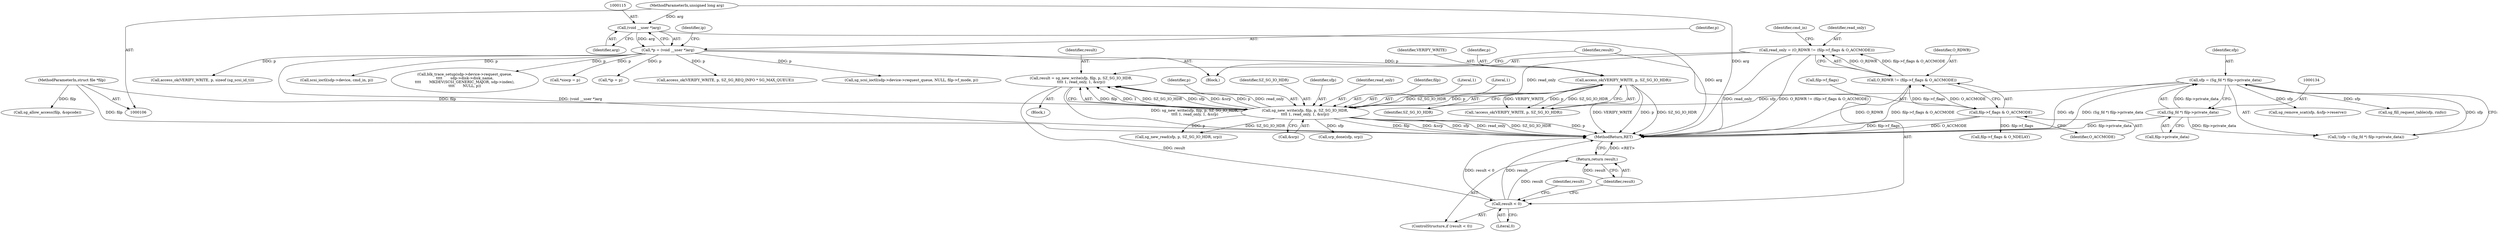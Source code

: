 digraph "0_linux_3e0097499839e0fe3af380410eababe5a47c4cf9_0@API" {
"1000196" [label="(Call,result = sg_new_write(sfp, filp, p, SZ_SG_IO_HDR,\n\t\t\t\t 1, read_only, 1, &srp))"];
"1000198" [label="(Call,sg_new_write(sfp, filp, p, SZ_SG_IO_HDR,\n\t\t\t\t 1, read_only, 1, &srp))"];
"1000131" [label="(Call,sfp = (Sg_fd *) filp->private_data)"];
"1000133" [label="(Call,(Sg_fd *) filp->private_data)"];
"1000107" [label="(MethodParameterIn,struct file *filp)"];
"1000189" [label="(Call,access_ok(VERIFY_WRITE, p, SZ_SG_IO_HDR))"];
"1000112" [label="(Call,*p = (void __user *)arg)"];
"1000114" [label="(Call,(void __user *)arg)"];
"1000109" [label="(MethodParameterIn,unsigned long arg)"];
"1000156" [label="(Call,read_only = (O_RDWR != (filp->f_flags & O_ACCMODE)))"];
"1000158" [label="(Call,O_RDWR != (filp->f_flags & O_ACCMODE))"];
"1000160" [label="(Call,filp->f_flags & O_ACCMODE)"];
"1000209" [label="(Call,result < 0)"];
"1000212" [label="(Return,return result;)"];
"1000209" [label="(Call,result < 0)"];
"1000204" [label="(Identifier,read_only)"];
"1000133" [label="(Call,(Sg_fd *) filp->private_data)"];
"1000190" [label="(Identifier,VERIFY_WRITE)"];
"1000116" [label="(Identifier,arg)"];
"1000161" [label="(Call,filp->f_flags)"];
"1001044" [label="(Call,filp->f_flags & O_NDELAY)"];
"1000906" [label="(Call,*siocp = p)"];
"1000921" [label="(Call,sg_allow_access(filp, &opcode))"];
"1000192" [label="(Identifier,SZ_SG_IO_HDR)"];
"1000156" [label="(Call,read_only = (O_RDWR != (filp->f_flags & O_ACCMODE)))"];
"1000114" [label="(Call,(void __user *)arg)"];
"1000200" [label="(Identifier,filp)"];
"1000118" [label="(Call,*ip = p)"];
"1000210" [label="(Identifier,result)"];
"1000203" [label="(Literal,1)"];
"1000807" [label="(Call,access_ok(VERIFY_WRITE, p, SZ_SG_REQ_INFO * SG_MAX_QUEUE))"];
"1000929" [label="(Call,sg_scsi_ioctl(sdp->device->request_queue, NULL, filp->f_mode, p))"];
"1000166" [label="(Identifier,cmd_in)"];
"1000212" [label="(Return,return result;)"];
"1000119" [label="(Identifier,ip)"];
"1000164" [label="(Identifier,O_ACCMODE)"];
"1000159" [label="(Identifier,O_RDWR)"];
"1000198" [label="(Call,sg_new_write(sfp, filp, p, SZ_SG_IO_HDR,\n\t\t\t\t 1, read_only, 1, &srp))"];
"1000191" [label="(Identifier,p)"];
"1000110" [label="(Block,)"];
"1001060" [label="(MethodReturn,RET)"];
"1000211" [label="(Literal,0)"];
"1000157" [label="(Identifier,read_only)"];
"1000197" [label="(Identifier,result)"];
"1000130" [label="(Call,!(sfp = (Sg_fd *) filp->private_data))"];
"1000205" [label="(Literal,1)"];
"1000201" [label="(Identifier,p)"];
"1000666" [label="(Call,sg_remove_scat(sfp, &sfp->reserve))"];
"1000189" [label="(Call,access_ok(VERIFY_WRITE, p, SZ_SG_IO_HDR))"];
"1000213" [label="(Identifier,result)"];
"1000107" [label="(MethodParameterIn,struct file *filp)"];
"1000135" [label="(Call,filp->private_data)"];
"1000112" [label="(Call,*p = (void __user *)arg)"];
"1000221" [label="(Call,srp_done(sfp, srp))"];
"1000260" [label="(Call,sg_new_read(sfp, p, SZ_SG_IO_HDR, srp))"];
"1000215" [label="(Identifier,result)"];
"1000206" [label="(Call,&srp)"];
"1000196" [label="(Call,result = sg_new_write(sfp, filp, p, SZ_SG_IO_HDR,\n\t\t\t\t 1, read_only, 1, &srp))"];
"1000158" [label="(Call,O_RDWR != (filp->f_flags & O_ACCMODE))"];
"1000113" [label="(Identifier,p)"];
"1000109" [label="(MethodParameterIn,unsigned long arg)"];
"1000132" [label="(Identifier,sfp)"];
"1000360" [label="(Call,access_ok(VERIFY_WRITE, p, sizeof (sg_scsi_id_t)))"];
"1001054" [label="(Call,scsi_ioctl(sdp->device, cmd_in, p))"];
"1000188" [label="(Call,!access_ok(VERIFY_WRITE, p, SZ_SG_IO_HDR))"];
"1000838" [label="(Call,sg_fill_request_table(sfp, rinfo))"];
"1000208" [label="(ControlStructure,if (result < 0))"];
"1000160" [label="(Call,filp->f_flags & O_ACCMODE)"];
"1000202" [label="(Identifier,SZ_SG_IO_HDR)"];
"1000131" [label="(Call,sfp = (Sg_fd *) filp->private_data)"];
"1000167" [label="(Block,)"];
"1000971" [label="(Call,blk_trace_setup(sdp->device->request_queue,\n\t\t\t\t       sdp->disk->disk_name,\n\t\t\t\t       MKDEV(SCSI_GENERIC_MAJOR, sdp->index),\n\t\t\t\t       NULL, p))"];
"1000199" [label="(Identifier,sfp)"];
"1000196" -> "1000167"  [label="AST: "];
"1000196" -> "1000198"  [label="CFG: "];
"1000197" -> "1000196"  [label="AST: "];
"1000198" -> "1000196"  [label="AST: "];
"1000210" -> "1000196"  [label="CFG: "];
"1000196" -> "1001060"  [label="DDG: sg_new_write(sfp, filp, p, SZ_SG_IO_HDR,\n\t\t\t\t 1, read_only, 1, &srp)"];
"1000198" -> "1000196"  [label="DDG: filp"];
"1000198" -> "1000196"  [label="DDG: 1"];
"1000198" -> "1000196"  [label="DDG: SZ_SG_IO_HDR"];
"1000198" -> "1000196"  [label="DDG: sfp"];
"1000198" -> "1000196"  [label="DDG: &srp"];
"1000198" -> "1000196"  [label="DDG: p"];
"1000198" -> "1000196"  [label="DDG: read_only"];
"1000196" -> "1000209"  [label="DDG: result"];
"1000198" -> "1000206"  [label="CFG: "];
"1000199" -> "1000198"  [label="AST: "];
"1000200" -> "1000198"  [label="AST: "];
"1000201" -> "1000198"  [label="AST: "];
"1000202" -> "1000198"  [label="AST: "];
"1000203" -> "1000198"  [label="AST: "];
"1000204" -> "1000198"  [label="AST: "];
"1000205" -> "1000198"  [label="AST: "];
"1000206" -> "1000198"  [label="AST: "];
"1000198" -> "1001060"  [label="DDG: p"];
"1000198" -> "1001060"  [label="DDG: filp"];
"1000198" -> "1001060"  [label="DDG: &srp"];
"1000198" -> "1001060"  [label="DDG: sfp"];
"1000198" -> "1001060"  [label="DDG: read_only"];
"1000198" -> "1001060"  [label="DDG: SZ_SG_IO_HDR"];
"1000131" -> "1000198"  [label="DDG: sfp"];
"1000107" -> "1000198"  [label="DDG: filp"];
"1000189" -> "1000198"  [label="DDG: p"];
"1000189" -> "1000198"  [label="DDG: SZ_SG_IO_HDR"];
"1000156" -> "1000198"  [label="DDG: read_only"];
"1000198" -> "1000221"  [label="DDG: sfp"];
"1000198" -> "1000260"  [label="DDG: p"];
"1000198" -> "1000260"  [label="DDG: SZ_SG_IO_HDR"];
"1000131" -> "1000130"  [label="AST: "];
"1000131" -> "1000133"  [label="CFG: "];
"1000132" -> "1000131"  [label="AST: "];
"1000133" -> "1000131"  [label="AST: "];
"1000130" -> "1000131"  [label="CFG: "];
"1000131" -> "1001060"  [label="DDG: sfp"];
"1000131" -> "1001060"  [label="DDG: (Sg_fd *) filp->private_data"];
"1000131" -> "1000130"  [label="DDG: sfp"];
"1000133" -> "1000131"  [label="DDG: filp->private_data"];
"1000131" -> "1000666"  [label="DDG: sfp"];
"1000131" -> "1000838"  [label="DDG: sfp"];
"1000133" -> "1000135"  [label="CFG: "];
"1000134" -> "1000133"  [label="AST: "];
"1000135" -> "1000133"  [label="AST: "];
"1000133" -> "1001060"  [label="DDG: filp->private_data"];
"1000133" -> "1000130"  [label="DDG: filp->private_data"];
"1000107" -> "1000106"  [label="AST: "];
"1000107" -> "1001060"  [label="DDG: filp"];
"1000107" -> "1000921"  [label="DDG: filp"];
"1000189" -> "1000188"  [label="AST: "];
"1000189" -> "1000192"  [label="CFG: "];
"1000190" -> "1000189"  [label="AST: "];
"1000191" -> "1000189"  [label="AST: "];
"1000192" -> "1000189"  [label="AST: "];
"1000188" -> "1000189"  [label="CFG: "];
"1000189" -> "1001060"  [label="DDG: VERIFY_WRITE"];
"1000189" -> "1001060"  [label="DDG: p"];
"1000189" -> "1001060"  [label="DDG: SZ_SG_IO_HDR"];
"1000189" -> "1000188"  [label="DDG: VERIFY_WRITE"];
"1000189" -> "1000188"  [label="DDG: p"];
"1000189" -> "1000188"  [label="DDG: SZ_SG_IO_HDR"];
"1000112" -> "1000189"  [label="DDG: p"];
"1000112" -> "1000110"  [label="AST: "];
"1000112" -> "1000114"  [label="CFG: "];
"1000113" -> "1000112"  [label="AST: "];
"1000114" -> "1000112"  [label="AST: "];
"1000119" -> "1000112"  [label="CFG: "];
"1000112" -> "1001060"  [label="DDG: (void __user *)arg"];
"1000114" -> "1000112"  [label="DDG: arg"];
"1000112" -> "1000118"  [label="DDG: p"];
"1000112" -> "1000360"  [label="DDG: p"];
"1000112" -> "1000807"  [label="DDG: p"];
"1000112" -> "1000906"  [label="DDG: p"];
"1000112" -> "1000929"  [label="DDG: p"];
"1000112" -> "1000971"  [label="DDG: p"];
"1000112" -> "1001054"  [label="DDG: p"];
"1000114" -> "1000116"  [label="CFG: "];
"1000115" -> "1000114"  [label="AST: "];
"1000116" -> "1000114"  [label="AST: "];
"1000114" -> "1001060"  [label="DDG: arg"];
"1000109" -> "1000114"  [label="DDG: arg"];
"1000109" -> "1000106"  [label="AST: "];
"1000109" -> "1001060"  [label="DDG: arg"];
"1000156" -> "1000110"  [label="AST: "];
"1000156" -> "1000158"  [label="CFG: "];
"1000157" -> "1000156"  [label="AST: "];
"1000158" -> "1000156"  [label="AST: "];
"1000166" -> "1000156"  [label="CFG: "];
"1000156" -> "1001060"  [label="DDG: read_only"];
"1000156" -> "1001060"  [label="DDG: O_RDWR != (filp->f_flags & O_ACCMODE)"];
"1000158" -> "1000156"  [label="DDG: O_RDWR"];
"1000158" -> "1000156"  [label="DDG: filp->f_flags & O_ACCMODE"];
"1000158" -> "1000160"  [label="CFG: "];
"1000159" -> "1000158"  [label="AST: "];
"1000160" -> "1000158"  [label="AST: "];
"1000158" -> "1001060"  [label="DDG: O_RDWR"];
"1000158" -> "1001060"  [label="DDG: filp->f_flags & O_ACCMODE"];
"1000160" -> "1000158"  [label="DDG: filp->f_flags"];
"1000160" -> "1000158"  [label="DDG: O_ACCMODE"];
"1000160" -> "1000164"  [label="CFG: "];
"1000161" -> "1000160"  [label="AST: "];
"1000164" -> "1000160"  [label="AST: "];
"1000160" -> "1001060"  [label="DDG: O_ACCMODE"];
"1000160" -> "1001060"  [label="DDG: filp->f_flags"];
"1000160" -> "1001044"  [label="DDG: filp->f_flags"];
"1000209" -> "1000208"  [label="AST: "];
"1000209" -> "1000211"  [label="CFG: "];
"1000210" -> "1000209"  [label="AST: "];
"1000211" -> "1000209"  [label="AST: "];
"1000213" -> "1000209"  [label="CFG: "];
"1000215" -> "1000209"  [label="CFG: "];
"1000209" -> "1001060"  [label="DDG: result < 0"];
"1000209" -> "1001060"  [label="DDG: result"];
"1000209" -> "1000212"  [label="DDG: result"];
"1000212" -> "1000208"  [label="AST: "];
"1000212" -> "1000213"  [label="CFG: "];
"1000213" -> "1000212"  [label="AST: "];
"1001060" -> "1000212"  [label="CFG: "];
"1000212" -> "1001060"  [label="DDG: <RET>"];
"1000213" -> "1000212"  [label="DDG: result"];
}
